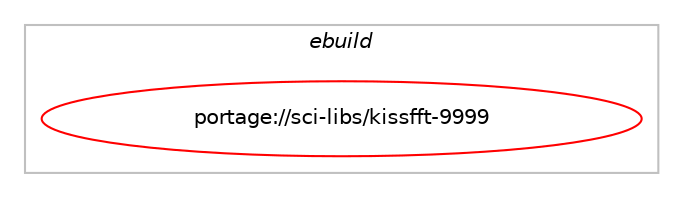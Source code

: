 digraph prolog {

# *************
# Graph options
# *************

newrank=true;
concentrate=true;
compound=true;
graph [rankdir=LR,fontname=Helvetica,fontsize=10,ranksep=1.5];#, ranksep=2.5, nodesep=0.2];
edge  [arrowhead=vee];
node  [fontname=Helvetica,fontsize=10];

# **********
# The ebuild
# **********

subgraph cluster_leftcol {
color=gray;
label=<<i>ebuild</i>>;
id [label="portage://sci-libs/kissfft-9999", color=red, width=4, href="../sci-libs/kissfft-9999.svg"];
}

# ****************
# The dependencies
# ****************

subgraph cluster_midcol {
color=gray;
label=<<i>dependencies</i>>;
subgraph cluster_compile {
fillcolor="#eeeeee";
style=filled;
label=<<i>compile</i>>;
# *** BEGIN UNKNOWN DEPENDENCY TYPE (TODO) ***
# id -> equal(use_conditional_group(positive,test,portage://sci-libs/kissfft-9999,[package_dependency(portage://sci-libs/kissfft-9999,install,no,sci-libs,fftw,none,[,,],[slot(3.0)],[]),any_of_group([all_of_group([package_dependency(portage://sci-libs/kissfft-9999,install,no,dev-lang,python,none,[,,],[slot(3.12)],[]),package_dependency(portage://sci-libs/kissfft-9999,install,no,dev-python,numpy,none,[,,],[],[use(enable(python_targets_python3_12),negative)])]),all_of_group([package_dependency(portage://sci-libs/kissfft-9999,install,no,dev-lang,python,none,[,,],[slot(3.11)],[]),package_dependency(portage://sci-libs/kissfft-9999,install,no,dev-python,numpy,none,[,,],[],[use(enable(python_targets_python3_11),negative)])]),all_of_group([package_dependency(portage://sci-libs/kissfft-9999,install,no,dev-lang,python,none,[,,],[slot(3.10)],[]),package_dependency(portage://sci-libs/kissfft-9999,install,no,dev-python,numpy,none,[,,],[],[use(enable(python_targets_python3_10),negative)])])])]))
# *** END UNKNOWN DEPENDENCY TYPE (TODO) ***

}
subgraph cluster_compileandrun {
fillcolor="#eeeeee";
style=filled;
label=<<i>compile and run</i>>;
}
subgraph cluster_run {
fillcolor="#eeeeee";
style=filled;
label=<<i>run</i>>;
}
}

# **************
# The candidates
# **************

subgraph cluster_choices {
rank=same;
color=gray;
label=<<i>candidates</i>>;

}

}
